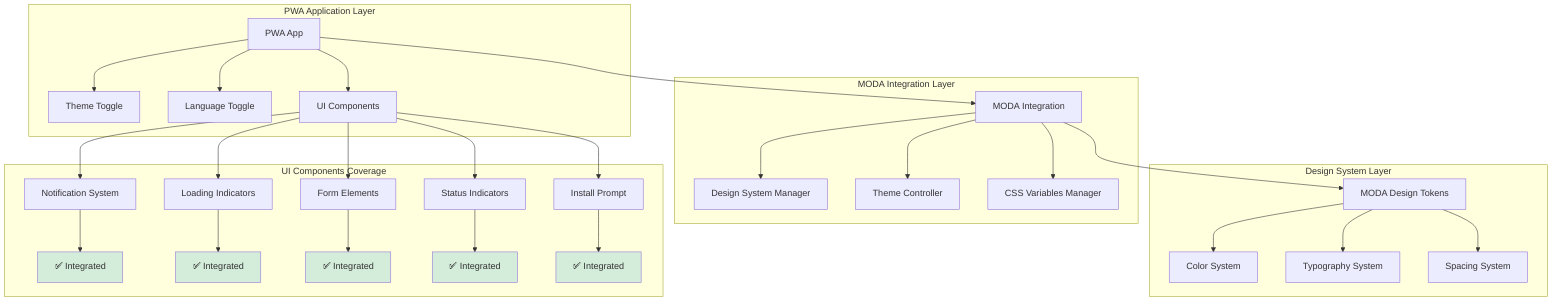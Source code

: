 graph TB
    subgraph "PWA Application Layer"
        A[PWA App] --> B[Theme Toggle]
        A --> C[Language Toggle]
        A --> D[UI Components]
    end
    
    subgraph "MODA Integration Layer"
        E[MODA Integration] --> F[Design System Manager]
        E --> G[Theme Controller]
        E --> H[CSS Variables Manager]
    end
    
    subgraph "Design System Layer"
        I[MODA Design Tokens] --> J[Color System]
        I --> K[Typography System]
        I --> L[Spacing System]
    end
    
    subgraph "UI Components Coverage"
        M[Notification System] --> N[✅ Integrated]
        O[Loading Indicators] --> P[✅ Integrated]
        Q[Form Elements] --> R[✅ Integrated]
        S[Status Indicators] --> T[✅ Integrated]
        U[Install Prompt] --> V[✅ Integrated]
    end
    
    A --> E
    E --> I
    D --> M
    D --> O
    D --> Q
    D --> S
    D --> U
    
    style N fill:#d4edda
    style P fill:#d4edda
    style R fill:#d4edda
    style T fill:#d4edda
    style V fill:#d4edda